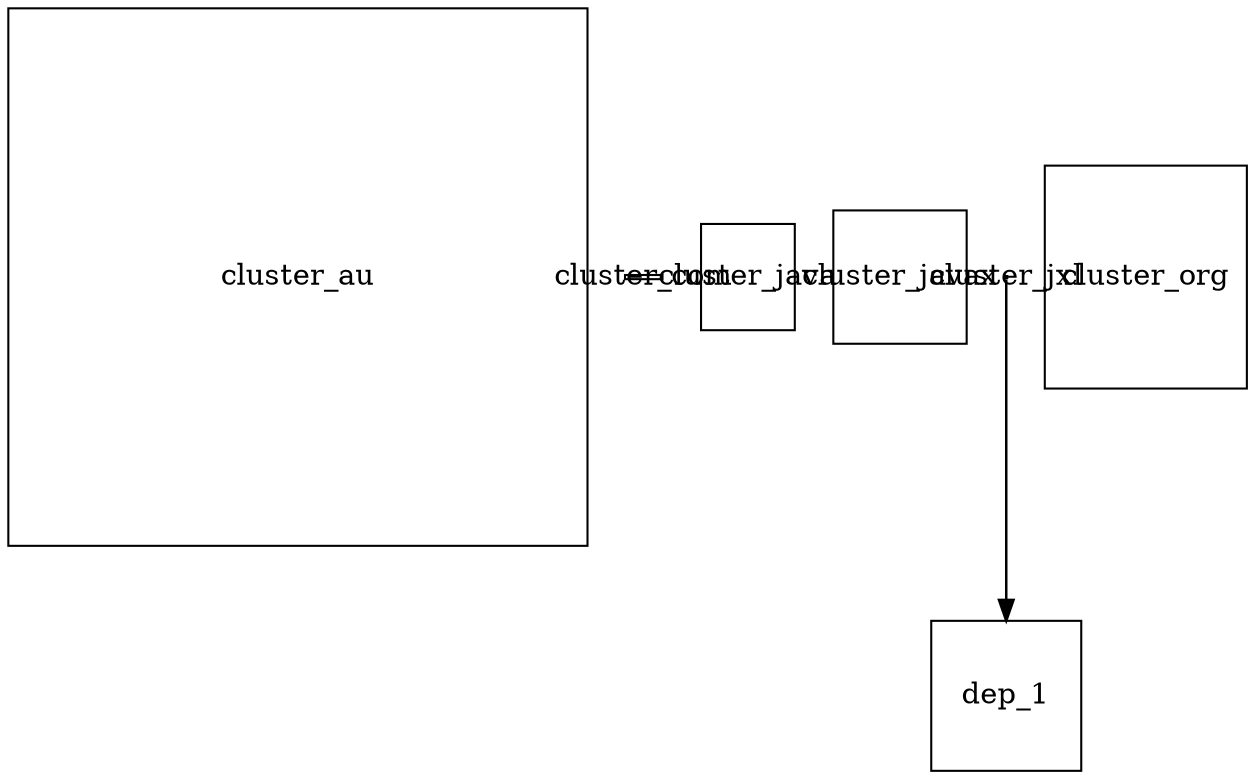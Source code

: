 digraph G {
    cluster_au [ shape=rectangle,width=3.86111111111,height=3.58333333333,fixedsize=true,id=175,type="node" ];
    cluster_com [ shape=rectangle,width=0.25,height=0.0277777777778,fixedsize=true,id=281,type="node" ];
    cluster_java [ shape=rectangle,width=0.625,height=0.708333333333,fixedsize=true,id=287,type="node" ];
    cluster_javax [ shape=rectangle,width=0.888888888889,height=0.888888888889,fixedsize=true,id=296,type="node" ];
    cluster_jxl [ shape=rectangle,width=0.0138888888889,height=0.0138888888889,fixedsize=true,id=312,type="node" ];
    cluster_org [ shape=rectangle,width=1.34722222222,height=1.48611111111,fixedsize=true,id=315,type="node" ];
    dep_1 [ shape=rectangle,width=1,height=1,fixedsize=true,id=348,metric1=0,metric2=0,type=leaf ];
    cluster_jxl -> dep_1 [ style="setlinewidth(1.2)" ];
}
